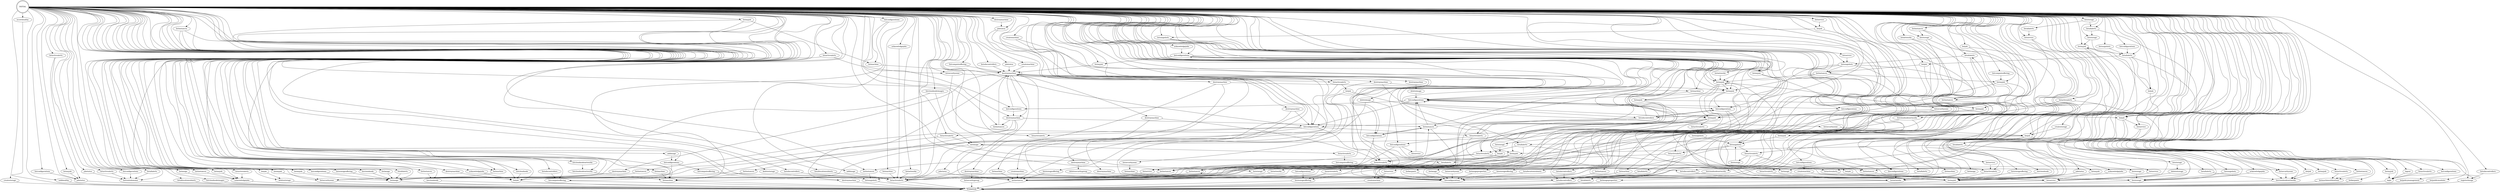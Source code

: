 digraph G {
  0 [label="acknowledgejobs"];
  1 [label="acknowledgejobs"];
  2 [label="acknowledgejobs"];
  3 [label="acknowledgejobs"];
  4 [label="acknowledgejobs"];
  5 [label="acknowledgejobs"];
  6 [label="addimage"];
  7 [label="addimage"];
  8 [label="createmachine"];
  9 [label="createmachine"];
  10 [label="createmachine"];
  11 [label="createmachine"];
  12 [label="createmachine"];
  13 [label="createstorage"];
  14 [label="createstorage"];
  15 [label="deleteimage"];
  16 [label="deleteimage"];
  17 [label="deletesecuritygroup"];
  18 [label="deletestorage"];
  19 [label="deletestorage"];
  20 [label="deletestorage"];
  21 [label="destroymachine"];
  22 [label="destroymachine"];
  23 [label="destroymachine"];
  24 [label="destroymachine"];
  25 [label="destroymachine"];
  26 [label="destroymachine"];
  27 [label="destroymachine"];
  28 [label="destroymachine"];
  29 [label="destroymachine"];
  30 [label="destroymachine"];
  31 [label="destroymachine"];
  32 [label="destroymachine"];
  33 [label="destroymachine"];
  34 [label="destroymachine"];
  35 [label="iscorehealthy"];
  36 [label="isdbhealthy"];
  37 [label="jobstatus"];
  38 [label="jobstatus"];
  39 [label="jobstatus"];
  40 [label="jobstatus"];
  41 [label="jobstatus"];
  42 [label="jobstatus"];
  43 [label="listactivealerts"];
  44 [label="listactivealerts"];
  45 [label="listactivealerts"];
  46 [label="listactivealerts"];
  47 [label="listactivealerts"];
  48 [label="listactivealerts"];
  49 [label="listactivealerts"];
  50 [label="listactivealerts"];
  51 [label="listactivealerts"];
  52 [label="listactivealerts"];
  53 [label="listactivealerts"];
  54 [label="listactivealerts"];
  55 [label="listactivealerts"];
  56 [label="listactivealerts"];
  57 [label="listactivealerts"];
  58 [label="listactivealerts"];
  59 [label="listactivealerts"];
  60 [label="listactivealerts"];
  61 [label="listactivealerts"];
  62 [label="listactivealerts"];
  63 [label="listactivealerts"];
  64 [label="listactivealerts"];
  65 [label="listallalerts"];
  66 [label="listallalerts"];
  67 [label="listallalerts"];
  68 [label="listallalerts"];
  69 [label="listallalerts"];
  70 [label="listallalerts"];
  71 [label="listallalerts"];
  72 [label="listallalerts"];
  73 [label="listallalerts"];
  74 [label="listallalerts"];
  75 [label="listallalerts"];
  76 [label="listallalerts"];
  77 [label="listallalerts"];
  78 [label="listallocationsubnets"];
  79 [label="listallocationsubnets"];
  80 [label="listallocationsubnets"];
  81 [label="listcloudnode"];
  82 [label="listcloudnode"];
  83 [label="listcloudnode"];
  84 [label="listcloudnode"];
  85 [label="listcloudnodeimages"];
  86 [label="listcloudnodeimages"];
  87 [label="listcloudnodenetworks"];
  88 [label="listcloudnodenetworks"];
  89 [label="listcloudnodenetworks"];
  90 [label="listcloudnodenetworks"];
  91 [label="listcloudnodenetworks"];
  92 [label="listcomputeoffering"];
  93 [label="listcomputeoffering"];
  94 [label="listcomputeoffering"];
  95 [label="listcomputeoffering"];
  96 [label="listcomputeoffering"];
  97 [label="listconfigurations"];
  98 [label="listconfigurations"];
  99 [label="listconfigurations"];
  100 [label="listconfigurations"];
  101 [label="listconfigurations"];
  102 [label="listconfigurations"];
  103 [label="listconfigurations"];
  104 [label="listconfigurations"];
  105 [label="listconfigurations"];
  106 [label="listconfigurations"];
  107 [label="listconfigurations"];
  108 [label="listconfigurations"];
  109 [label="listconfigurations"];
  110 [label="listconfigurations"];
  111 [label="listconfigurations"];
  112 [label="listconfigurations"];
  113 [label="listconfigurations"];
  114 [label="listconfigurations"];
  115 [label="listconfigurations"];
  116 [label="listimage"];
  117 [label="listimage"];
  118 [label="listimage"];
  119 [label="listimage"];
  120 [label="listimage"];
  121 [label="listimage"];
  122 [label="listimage"];
  123 [label="listimageproperties"];
  124 [label="listimageproperties"];
  125 [label="listinstances"];
  126 [label="listinstances"];
  127 [label="listinstances"];
  128 [label="listinstances"];
  129 [label="listinstances"];
  130 [label="listinstances"];
  131 [label="listinstances"];
  132 [label="listinstances"];
  133 [label="listinstances"];
  134 [label="listinstances"];
  135 [label="listinstances"];
  136 [label="listinstances"];
  137 [label="listinstances"];
  138 [label="listinstances"];
  139 [label="listinstances"];
  140 [label="listinstances"];
  141 [label="listinstances"];
  142 [label="listjob"];
  143 [label="listjob"];
  144 [label="listjob"];
  145 [label="listjob"];
  146 [label="listjob"];
  147 [label="listjob"];
  148 [label="listjob"];
  149 [label="listjob"];
  150 [label="listjob"];
  151 [label="listjob"];
  152 [label="listjob"];
  153 [label="listjob"];
  154 [label="listkeypairs"];
  155 [label="listkeypairs"];
  156 [label="listmachine"];
  157 [label="listmachine"];
  158 [label="listmachine"];
  159 [label="listmachine"];
  160 [label="listmachine"];
  161 [label="listmachine"];
  162 [label="listmachine"];
  163 [label="listmachine"];
  164 [label="listmachine"];
  165 [label="listmachine"];
  166 [label="listmachineutilizations"];
  167 [label="listmyjob"];
  168 [label="listmyjob"];
  169 [label="listmyjob"];
  170 [label="listmyjob"];
  171 [label="listmyjob"];
  172 [label="listmyjob"];
  173 [label="listmyjob"];
  174 [label="listmyjob"];
  175 [label="listmyjob"];
  176 [label="listmyjob"];
  177 [label="listmyjob"];
  178 [label="listmyjob"];
  179 [label="listmyjob"];
  180 [label="listmyjob"];
  181 [label="listmyjob"];
  182 [label="listmyjob"];
  183 [label="listmyjob"];
  184 [label="listmyjob"];
  185 [label="listmyjob"];
  186 [label="listmyjob"];
  187 [label="listnetworks"];
  188 [label="listnetworks"];
  189 [label="listnetworks"];
  190 [label="listnetworks"];
  191 [label="listnetworks"];
  192 [label="listpolicymanagement"];
  193 [label="listpublicmodules"];
  194 [label="listroutedomains"];
  195 [label="listsdncontrollers"];
  196 [label="listsdncontrollers"];
  197 [label="listsdncontrollers"];
  198 [label="listsdncontrollers"];
  199 [label="listsdncontrollers"];
  200 [label="listsdncontrollers"];
  201 [label="listsdncontrollers"];
  202 [label="listsdncontrollers"];
  203 [label="listsecuritygroup"];
  204 [label="listsecurityzone"];
  205 [label="listsecurityzone"];
  206 [label="listsecurityzone"];
  207 [label="listsecurityzone"];
  208 [label="listsecurityzone"];
  209 [label="listsecurityzone"];
  210 [label="listsecurityzone"];
  211 [label="listservice"];
  212 [label="listservice"];
  213 [label="listservice"];
  214 [label="listservice"];
  215 [label="listservice"];
  216 [label="listservice"];
  217 [label="listservice"];
  218 [label="listservice"];
  219 [label="listservice"];
  220 [label="listservice"];
  221 [label="listsnapshots"];
  222 [label="listsnapshots"];
  223 [label="listsnapshots"];
  224 [label="listsnapshots"];
  225 [label="listsnapshots"];
  226 [label="listsnapshots"];
  227 [label="listsnapshots"];
  228 [label="liststorage"];
  229 [label="liststorage"];
  230 [label="liststorage"];
  231 [label="liststorage"];
  232 [label="liststorage"];
  233 [label="liststorage"];
  234 [label="liststorage"];
  235 [label="liststorage"];
  236 [label="liststorage"];
  237 [label="liststorageoffering"];
  238 [label="liststorageoffering"];
  239 [label="liststorageoffering"];
  240 [label="liststorageoffering"];
  241 [label="liststorageoffering"];
  242 [label="login"];
  243 [label="logout"];
  244 [label="registerimage"];
  245 [label="TERMINAL",shape=diamond];
  246 [label="INITIAL",shape=doublecircle];
0->54 [weight=1.00];
1->114 [weight=1.00];
2->145 [weight=1.00];
3->176 [weight=1.00];
4->233 [weight=1.00];
5->245 [weight=1.00];
6->54 [weight=1.00];
7->107 [weight=1.00];
8->34 [weight=1.00];
9->135 [weight=1.00];
10->176 [weight=1.00];
11->245 [weight=1.00];
12->113 [weight=0.50];
12->115 [weight=0.50];
13->153 [weight=1.00];
14->245 [weight=1.00];
15->115 [weight=1.00];
16->119 [weight=0.50];
16->121 [weight=0.50];
17->105 [weight=1.00];
18->218 [weight=1.00];
19->224 [weight=1.00];
20->245 [weight=1.00];
21->15 [weight=1.00];
22->17 [weight=1.00];
23->42 [weight=1.00];
24->121 [weight=1.00];
25->145 [weight=1.00];
26->201 [weight=1.00];
27->203 [weight=1.00];
28->245 [weight=1.00];
29->63 [weight=0.40];
29->54 [weight=0.60];
30->113 [weight=0.29];
30->105 [weight=0.71];
31->159 [weight=0.20];
31->164 [weight=0.40];
31->165 [weight=0.40];
32->185 [weight=0.14];
32->181 [weight=0.29];
32->176 [weight=0.57];
33->140 [weight=0.11];
33->130 [weight=0.11];
33->126 [weight=0.11];
33->129 [weight=0.11];
33->135 [weight=0.56];
34->27 [weight=0.01];
34->22 [weight=0.01];
34->21 [weight=0.01];
34->24 [weight=0.01];
34->26 [weight=0.01];
34->29 [weight=0.03];
34->31 [weight=0.03];
34->30 [weight=0.04];
34->33 [weight=0.04];
34->32 [weight=0.04];
34->28 [weight=0.12];
34->34 [weight=0.68];
35->245 [weight=1.00];
36->245 [weight=1.00];
37->34 [weight=1.00];
38->135 [weight=1.00];
39->176 [weight=1.00];
40->194 [weight=1.00];
41->245 [weight=1.00];
42->113 [weight=0.50];
42->110 [weight=0.50];
43->5 [weight=1.00];
44->34 [weight=1.00];
45->95 [weight=1.00];
46->166 [weight=1.00];
47->176 [weight=1.00];
48->190 [weight=1.00];
49->194 [weight=1.00];
50->218 [weight=1.00];
51->222 [weight=1.00];
52->241 [weight=1.00];
53->242 [weight=1.00];
54->245 [weight=1.00];
55->41 [weight=0.50];
55->40 [weight=0.50];
56->72 [weight=0.25];
56->71 [weight=0.75];
57->90 [weight=0.50];
57->91 [weight=0.50];
58->122 [weight=0.29];
58->121 [weight=0.71];
59->145 [weight=0.50];
59->150 [weight=0.50];
60->208 [weight=0.33];
60->209 [weight=0.67];
61->63 [weight=0.05];
61->50 [weight=0.05];
61->54 [weight=0.90];
62->112 [weight=0.14];
62->114 [weight=0.14];
62->105 [weight=0.71];
63->127 [weight=0.06];
63->137 [weight=0.13];
63->135 [weight=0.81];
64->232 [weight=0.33];
64->231 [weight=0.33];
64->229 [weight=0.33];
65->90 [weight=1.00];
66->105 [weight=1.00];
67->121 [weight=1.00];
68->194 [weight=1.00];
69->201 [weight=1.00];
70->219 [weight=1.00];
71->245 [weight=1.00];
72->137 [weight=0.50];
72->135 [weight=0.50];
73->233 [weight=0.50];
73->236 [weight=0.50];
74->61 [weight=0.20];
74->47 [weight=0.20];
74->54 [weight=0.60];
75->173 [weight=0.33];
75->176 [weight=0.33];
75->182 [weight=0.33];
76->226 [weight=0.33];
76->227 [weight=0.33];
76->224 [weight=0.33];
77->148 [weight=0.25];
77->145 [weight=0.25];
77->149 [weight=0.25];
77->152 [weight=0.25];
78->54 [weight=1.00];
79->105 [weight=1.00];
80->245 [weight=1.00];
81->121 [weight=1.00];
82->145 [weight=1.00];
83->176 [weight=1.00];
84->245 [weight=1.00];
85->245 [weight=1.00];
86->122 [weight=0.50];
86->121 [weight=0.50];
87->71 [weight=1.00];
88->89 [weight=1.00];
89->164 [weight=1.00];
90->245 [weight=1.00];
91->204 [weight=0.33];
91->208 [weight=0.67];
92->34 [weight=1.00];
93->54 [weight=1.00];
94->184 [weight=1.00];
95->198 [weight=1.00];
96->245 [weight=1.00];
97->10 [weight=1.00];
98->41 [weight=1.00];
99->77 [weight=1.00];
100->121 [weight=1.00];
101->190 [weight=1.00];
102->194 [weight=1.00];
103->241 [weight=1.00];
104->242 [weight=1.00];
105->245 [weight=1.00];
106->33 [weight=0.09];
106->34 [weight=0.91];
107->93 [weight=0.50];
107->96 [weight=0.50];
108->144 [weight=0.50];
108->146 [weight=0.50];
109->156 [weight=0.33];
109->164 [weight=0.67];
110->140 [weight=0.20];
110->137 [weight=0.20];
110->135 [weight=0.60];
111->199 [weight=0.11];
111->202 [weight=0.28];
111->201 [weight=0.61];
112->214 [weight=0.25];
112->213 [weight=0.25];
112->218 [weight=0.50];
113->58 [weight=0.07];
113->63 [weight=0.07];
113->44 [weight=0.07];
113->62 [weight=0.07];
113->54 [weight=0.71];
114->178 [weight=0.05];
114->168 [weight=0.05];
114->186 [weight=0.09];
114->181 [weight=0.09];
114->176 [weight=0.73];
115->108 [weight=0.01];
115->106 [weight=0.01];
115->113 [weight=0.02];
115->114 [weight=0.02];
115->111 [weight=0.07];
115->115 [weight=0.40];
115->105 [weight=0.46];
116->5 [weight=1.00];
117->105 [weight=1.00];
118->121 [weight=1.00];
119->176 [weight=1.00];
120->190 [weight=1.00];
121->245 [weight=1.00];
122->45 [weight=0.25];
122->54 [weight=0.75];
123->105 [weight=1.00];
124->245 [weight=1.00];
125->5 [weight=1.00];
126->34 [weight=1.00];
127->54 [weight=1.00];
128->84 [weight=1.00];
129->121 [weight=1.00];
130->164 [weight=1.00];
131->166 [weight=1.00];
132->201 [weight=1.00];
133->218 [weight=1.00];
134->224 [weight=1.00];
135->245 [weight=1.00];
136->71 [weight=0.50];
136->76 [weight=0.50];
137->140 [weight=0.06];
137->137 [weight=0.06];
137->135 [weight=0.88];
138->153 [weight=0.25];
138->142 [weight=0.25];
138->145 [weight=0.50];
139->235 [weight=0.33];
139->233 [weight=0.33];
139->229 [weight=0.33];
140->110 [weight=0.06];
140->114 [weight=0.06];
140->115 [weight=0.19];
140->105 [weight=0.69];
141->184 [weight=0.08];
141->181 [weight=0.23];
141->186 [weight=0.31];
141->176 [weight=0.38];
142->20 [weight=1.00];
143->90 [weight=1.00];
144->233 [weight=1.00];
145->245 [weight=1.00];
146->63 [weight=0.50];
146->54 [weight=0.50];
147->101 [weight=0.25];
147->105 [weight=0.75];
148->135 [weight=0.50];
148->141 [weight=0.50];
149->180 [weight=0.25];
149->176 [weight=0.75];
150->206 [weight=0.50];
150->207 [weight=0.50];
151->226 [weight=0.50];
151->225 [weight=0.50];
152->218 [weight=0.25];
152->220 [weight=0.25];
152->216 [weight=0.50];
153->74 [weight=0.17];
153->75 [weight=0.17];
153->65 [weight=0.17];
153->71 [weight=0.50];
154->105 [weight=1.00];
155->245 [weight=1.00];
156->34 [weight=1.00];
157->54 [weight=1.00];
158->121 [weight=1.00];
159->135 [weight=1.00];
160->164 [weight=1.00];
161->176 [weight=1.00];
162->190 [weight=1.00];
163->201 [weight=1.00];
164->245 [weight=1.00];
165->114 [weight=0.33];
165->105 [weight=0.67];
166->245 [weight=1.00];
167->5 [weight=1.00];
168->34 [weight=1.00];
169->41 [weight=1.00];
170->90 [weight=1.00];
171->121 [weight=1.00];
172->208 [weight=1.00];
173->218 [weight=1.00];
174->226 [weight=1.00];
175->242 [weight=1.00];
176->245 [weight=1.00];
177->152 [weight=0.14];
177->145 [weight=0.86];
178->188 [weight=0.50];
178->190 [weight=0.50];
179->230 [weight=0.17];
179->233 [weight=0.83];
180->77 [weight=0.20];
180->66 [weight=0.20];
180->71 [weight=0.60];
181->111 [weight=0.11];
181->115 [weight=0.21];
181->105 [weight=0.68];
182->127 [weight=0.06];
182->137 [weight=0.06];
182->135 [weight=0.88];
183->158 [weight=0.20];
183->156 [weight=0.20];
183->164 [weight=0.60];
184->201 [weight=0.33];
184->202 [weight=0.33];
184->198 [weight=0.33];
185->47 [weight=0.04];
185->51 [weight=0.04];
185->63 [weight=0.09];
185->61 [weight=0.09];
185->54 [weight=0.74];
186->186 [weight=0.03];
186->179 [weight=0.03];
186->177 [weight=0.03];
186->185 [weight=0.03];
186->182 [weight=0.06];
186->181 [weight=0.09];
186->176 [weight=0.73];
187->54 [weight=1.00];
188->135 [weight=1.00];
189->186 [weight=1.00];
190->245 [weight=1.00];
191->97 [weight=0.50];
191->105 [weight=0.50];
192->245 [weight=1.00];
193->245 [weight=1.00];
194->245 [weight=1.00];
195->34 [weight=1.00];
196->54 [weight=1.00];
197->96 [weight=1.00];
198->176 [weight=1.00];
199->201 [weight=1.00];
200->244 [weight=1.00];
201->245 [weight=1.00];
202->113 [weight=0.08];
202->111 [weight=0.08];
202->105 [weight=0.33];
202->115 [weight=0.50];
203->245 [weight=1.00];
204->90 [weight=1.00];
205->105 [weight=1.00];
206->153 [weight=1.00];
207->161 [weight=1.00];
208->245 [weight=1.00];
209->59 [weight=0.40];
209->54 [weight=0.60];
210->176 [weight=0.50];
210->185 [weight=0.50];
211->11 [weight=1.00];
212->47 [weight=1.00];
213->115 [weight=1.00];
214->135 [weight=1.00];
215->151 [weight=1.00];
216->218 [weight=1.00];
217->227 [weight=1.00];
218->245 [weight=1.00];
219->179 [weight=0.50];
219->176 [weight=0.50];
220->228 [weight=0.50];
220->233 [weight=0.50];
221->77 [weight=1.00];
222->226 [weight=1.00];
223->233 [weight=1.00];
224->245 [weight=1.00];
225->186 [weight=0.50];
225->185 [weight=0.50];
226->64 [weight=0.20];
226->56 [weight=0.20];
226->54 [weight=0.60];
227->133 [weight=0.17];
227->135 [weight=0.17];
227->134 [weight=0.17];
227->136 [weight=0.17];
227->141 [weight=0.33];
228->18 [weight=1.00];
229->54 [weight=1.00];
230->146 [weight=1.00];
231->226 [weight=1.00];
232->233 [weight=1.00];
233->245 [weight=1.00];
234->70 [weight=0.50];
234->73 [weight=0.50];
235->133 [weight=0.50];
235->135 [weight=0.50];
236->180 [weight=0.33];
236->176 [weight=0.67];
237->105 [weight=1.00];
238->121 [weight=1.00];
239->135 [weight=1.00];
240->176 [weight=1.00];
241->245 [weight=1.00];
242->245 [weight=1.00];
243->242 [weight=1.00];
244->245 [weight=1.00];
246->1 [weight=0.00];
246->4 [weight=0.00];
246->2 [weight=0.00];
246->3 [weight=0.00];
246->0 [weight=0.00];
246->5 [weight=0.01];
246->6 [weight=0.00];
246->7 [weight=0.00];
246->9 [weight=0.00];
246->12 [weight=0.00];
246->8 [weight=0.00];
246->11 [weight=0.00];
246->13 [weight=0.00];
246->14 [weight=0.00];
246->16 [weight=0.00];
246->19 [weight=0.00];
246->20 [weight=0.00];
246->25 [weight=0.00];
246->23 [weight=0.00];
246->33 [weight=0.00];
246->28 [weight=0.00];
246->34 [weight=0.01];
246->35 [weight=1.0];
246->36 [weight=0.13];
246->39 [weight=0.00];
246->38 [weight=0.00];
246->42 [weight=0.00];
246->37 [weight=0.00];
246->41 [weight=0.00];
246->52 [weight=0.00];
246->46 [weight=0.00];
246->48 [weight=0.00];
246->50 [weight=0.00];
246->49 [weight=0.00];
246->53 [weight=0.00];
246->59 [weight=0.00];
246->43 [weight=0.00];
246->44 [weight=0.00];
246->64 [weight=0.00];
246->57 [weight=0.00];
246->55 [weight=0.00];
246->56 [weight=0.00];
246->60 [weight=0.00];
246->62 [weight=0.00];
246->58 [weight=0.00];
246->47 [weight=0.00];
246->63 [weight=0.00];
246->61 [weight=0.00];
246->54 [weight=0.08];
246->67 [weight=0.00];
246->69 [weight=0.00];
246->72 [weight=0.00];
246->73 [weight=0.00];
246->77 [weight=0.00];
246->68 [weight=0.00];
246->75 [weight=0.00];
246->76 [weight=0.00];
246->74 [weight=0.00];
246->71 [weight=0.01];
246->78 [weight=0.00];
246->79 [weight=0.00];
246->80 [weight=0.00];
246->81 [weight=0.00];
246->82 [weight=0.00];
246->83 [weight=0.00];
246->84 [weight=0.00];
246->86 [weight=0.00];
246->85 [weight=0.00];
246->87 [weight=0.00];
246->89 [weight=0.00];
246->88 [weight=0.00];
246->91 [weight=0.00];
246->90 [weight=0.00];
246->94 [weight=0.00];
246->92 [weight=0.00];
246->96 [weight=0.00];
246->108 [weight=0.00];
246->107 [weight=0.00];
246->103 [weight=0.00];
246->104 [weight=0.00];
246->98 [weight=0.00];
246->99 [weight=0.00];
246->102 [weight=0.00];
246->101 [weight=0.00];
246->100 [weight=0.00];
246->109 [weight=0.00];
246->112 [weight=0.00];
246->110 [weight=0.00];
246->113 [weight=0.00];
246->111 [weight=0.00];
246->106 [weight=0.00];
246->114 [weight=0.00];
246->115 [weight=0.01];
246->105 [weight=0.04];
246->122 [weight=0.00];
246->116 [weight=0.00];
246->118 [weight=0.00];
246->120 [weight=0.00];
246->119 [weight=0.00];
246->117 [weight=0.00];
246->121 [weight=0.01];
246->124 [weight=0.00];
246->123 [weight=0.00];
246->125 [weight=0.00];
246->131 [weight=0.00];
246->128 [weight=0.00];
246->134 [weight=0.00];
246->136 [weight=0.00];
246->133 [weight=0.00];
246->132 [weight=0.00];
246->139 [weight=0.00];
246->138 [weight=0.00];
246->127 [weight=0.00];
246->126 [weight=0.00];
246->141 [weight=0.00];
246->137 [weight=0.00];
246->140 [weight=0.00];
246->135 [weight=0.03];
246->148 [weight=0.00];
246->143 [weight=0.00];
246->151 [weight=0.00];
246->152 [weight=0.00];
246->153 [weight=0.00];
246->149 [weight=0.00];
246->147 [weight=0.00];
246->145 [weight=0.01];
246->154 [weight=0.00];
246->155 [weight=0.00];
246->165 [weight=0.00];
246->158 [weight=0.00];
246->160 [weight=0.00];
246->162 [weight=0.00];
246->163 [weight=0.00];
246->157 [weight=0.00];
246->164 [weight=0.01];
246->166 [weight=0.00];
246->175 [weight=0.00];
246->174 [weight=0.00];
246->167 [weight=0.00];
246->184 [weight=0.00];
246->178 [weight=0.00];
246->169 [weight=0.00];
246->172 [weight=0.00];
246->170 [weight=0.00];
246->171 [weight=0.00];
246->180 [weight=0.00];
246->179 [weight=0.00];
246->168 [weight=0.00];
246->183 [weight=0.00];
246->177 [weight=0.00];
246->182 [weight=0.00];
246->181 [weight=0.01];
246->185 [weight=0.01];
246->186 [weight=0.01];
246->176 [weight=0.08];
246->189 [weight=0.00];
246->187 [weight=0.00];
246->191 [weight=0.00];
246->190 [weight=0.00];
246->192 [weight=0.00];
246->193 [weight=0.13];
246->194 [weight=0.00];
246->197 [weight=0.00];
246->200 [weight=0.00];
246->195 [weight=0.00];
246->196 [weight=0.00];
246->202 [weight=0.00];
246->201 [weight=0.01];
246->204 [weight=0.00];
246->205 [weight=0.00];
246->210 [weight=0.00];
246->209 [weight=0.00];
246->208 [weight=0.01];
246->214 [weight=0.00];
246->219 [weight=0.00];
246->211 [weight=0.00];
246->220 [weight=0.00];
246->212 [weight=0.00];
246->215 [weight=0.00];
246->217 [weight=0.00];
246->218 [weight=0.00];
246->223 [weight=0.00];
246->221 [weight=0.00];
246->225 [weight=0.00];
246->227 [weight=0.00];
246->224 [weight=0.00];
246->229 [weight=0.00];
246->235 [weight=0.00];
246->236 [weight=0.00];
246->234 [weight=0.00];
246->233 [weight=0.00];
246->238 [weight=0.00];
246->239 [weight=0.00];
246->237 [weight=0.00];
246->240 [weight=0.00];
246->241 [weight=0.00];
246->242 [weight=0.00];
246->243 [weight=0.00];
246->244 [weight=0.00];
}
